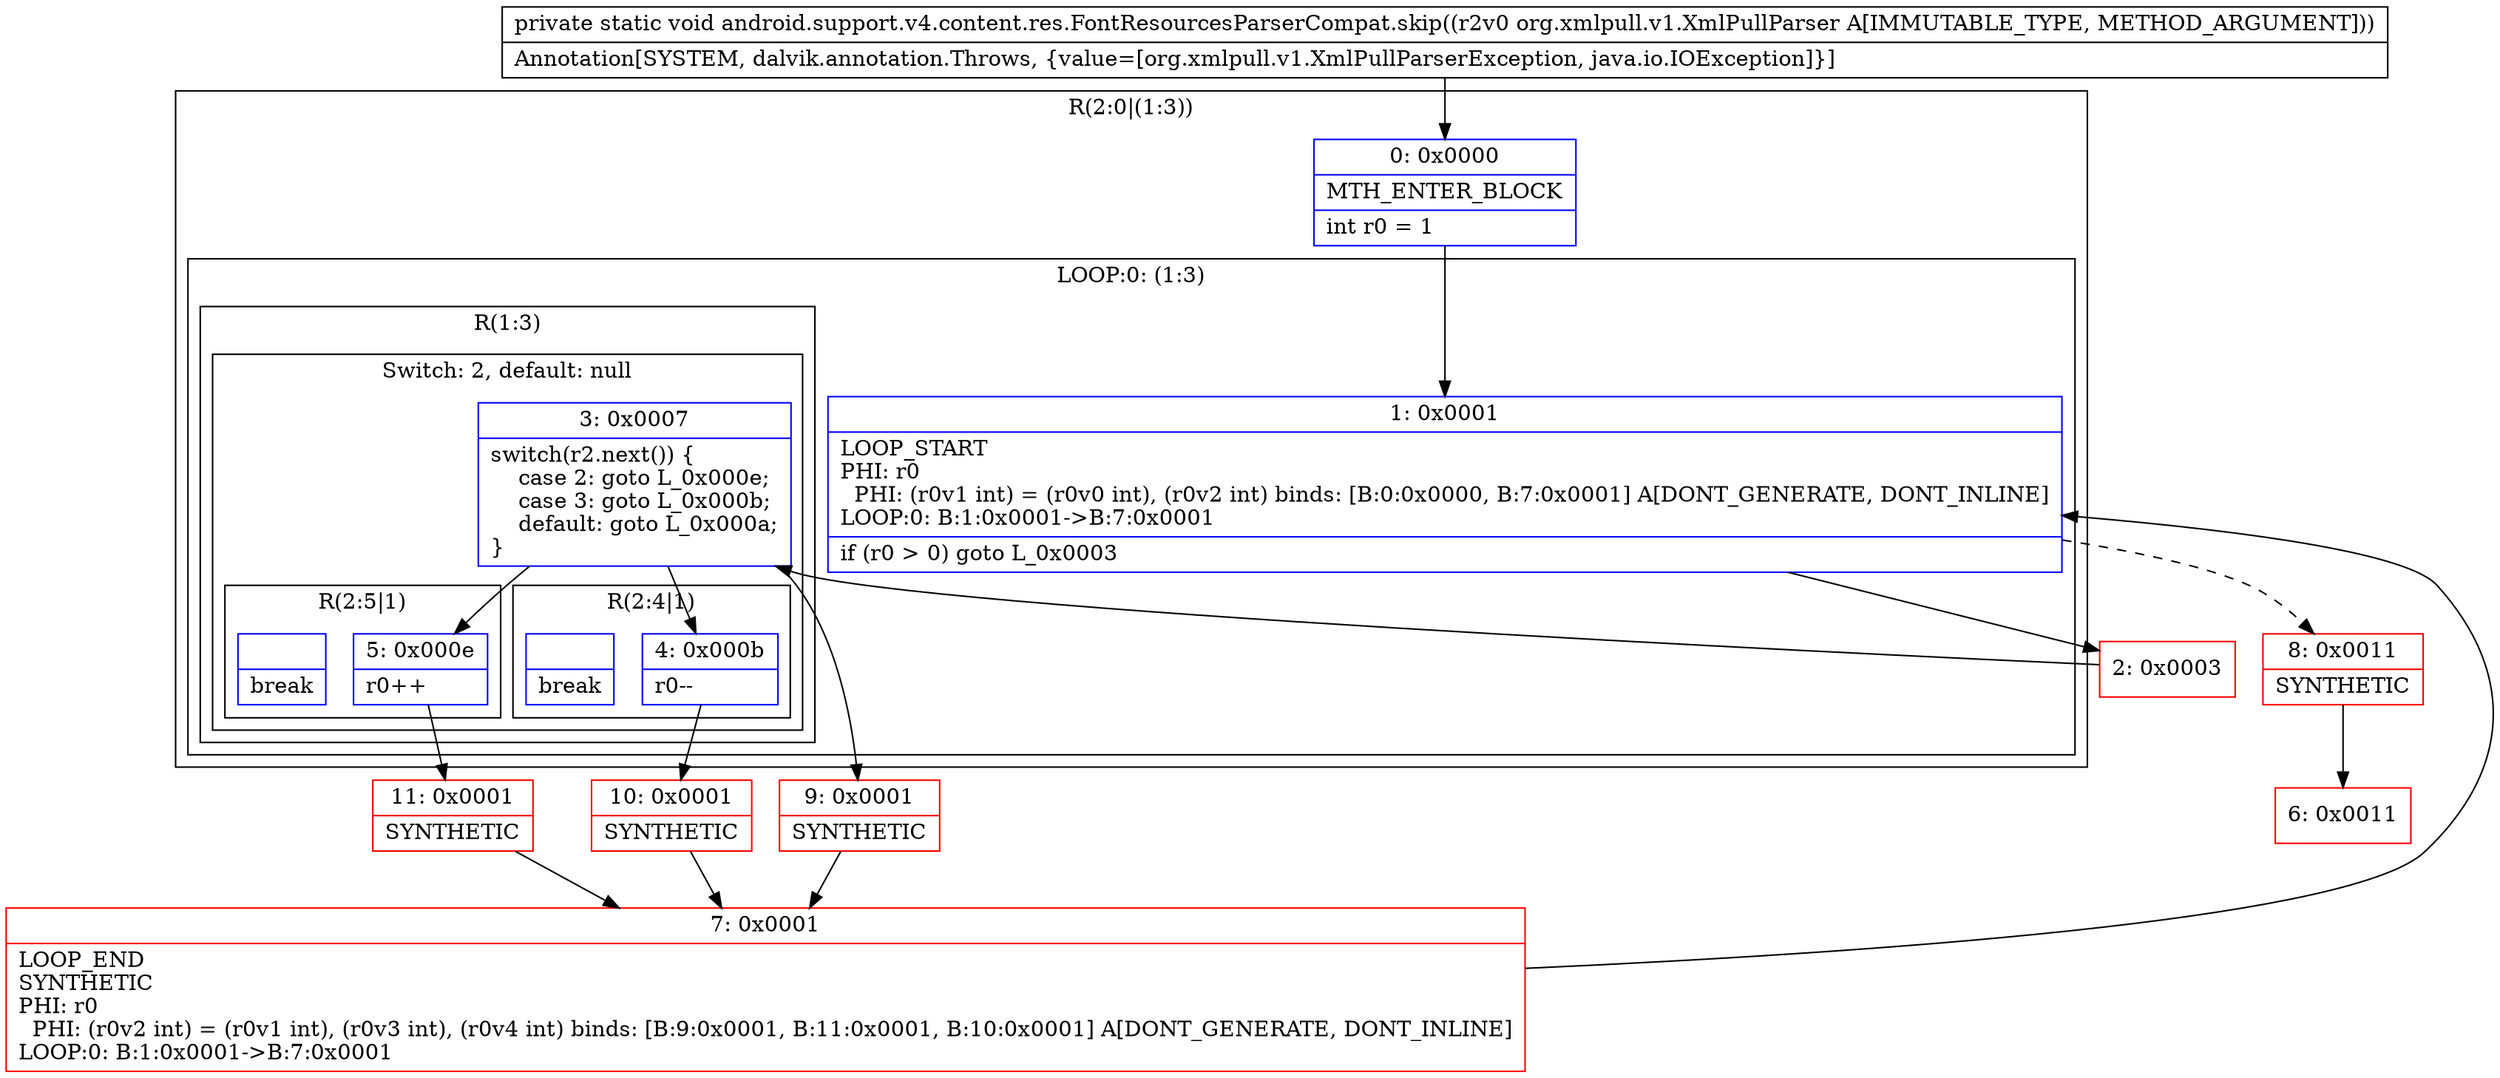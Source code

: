 digraph "CFG forandroid.support.v4.content.res.FontResourcesParserCompat.skip(Lorg\/xmlpull\/v1\/XmlPullParser;)V" {
subgraph cluster_Region_1473999069 {
label = "R(2:0|(1:3))";
node [shape=record,color=blue];
Node_0 [shape=record,label="{0\:\ 0x0000|MTH_ENTER_BLOCK\l|int r0 = 1\l}"];
subgraph cluster_LoopRegion_51953663 {
label = "LOOP:0: (1:3)";
node [shape=record,color=blue];
Node_1 [shape=record,label="{1\:\ 0x0001|LOOP_START\lPHI: r0 \l  PHI: (r0v1 int) = (r0v0 int), (r0v2 int) binds: [B:0:0x0000, B:7:0x0001] A[DONT_GENERATE, DONT_INLINE]\lLOOP:0: B:1:0x0001\-\>B:7:0x0001\l|if (r0 \> 0) goto L_0x0003\l}"];
subgraph cluster_Region_1495062146 {
label = "R(1:3)";
node [shape=record,color=blue];
subgraph cluster_SwitchRegion_808978342 {
label = "Switch: 2, default: null";
node [shape=record,color=blue];
Node_3 [shape=record,label="{3\:\ 0x0007|switch(r2.next()) \{\l    case 2: goto L_0x000e;\l    case 3: goto L_0x000b;\l    default: goto L_0x000a;\l\}\l}"];
subgraph cluster_Region_20120883 {
label = "R(2:5|1)";
node [shape=record,color=blue];
Node_5 [shape=record,label="{5\:\ 0x000e|r0++\l}"];
Node_InsnContainer_1451722628 [shape=record,label="{|break\l}"];
}
subgraph cluster_Region_1916166569 {
label = "R(2:4|1)";
node [shape=record,color=blue];
Node_4 [shape=record,label="{4\:\ 0x000b|r0\-\-\l}"];
Node_InsnContainer_2035518583 [shape=record,label="{|break\l}"];
}
}
}
}
}
Node_2 [shape=record,color=red,label="{2\:\ 0x0003}"];
Node_6 [shape=record,color=red,label="{6\:\ 0x0011}"];
Node_7 [shape=record,color=red,label="{7\:\ 0x0001|LOOP_END\lSYNTHETIC\lPHI: r0 \l  PHI: (r0v2 int) = (r0v1 int), (r0v3 int), (r0v4 int) binds: [B:9:0x0001, B:11:0x0001, B:10:0x0001] A[DONT_GENERATE, DONT_INLINE]\lLOOP:0: B:1:0x0001\-\>B:7:0x0001\l}"];
Node_8 [shape=record,color=red,label="{8\:\ 0x0011|SYNTHETIC\l}"];
Node_9 [shape=record,color=red,label="{9\:\ 0x0001|SYNTHETIC\l}"];
Node_10 [shape=record,color=red,label="{10\:\ 0x0001|SYNTHETIC\l}"];
Node_11 [shape=record,color=red,label="{11\:\ 0x0001|SYNTHETIC\l}"];
MethodNode[shape=record,label="{private static void android.support.v4.content.res.FontResourcesParserCompat.skip((r2v0 org.xmlpull.v1.XmlPullParser A[IMMUTABLE_TYPE, METHOD_ARGUMENT]))  | Annotation[SYSTEM, dalvik.annotation.Throws, \{value=[org.xmlpull.v1.XmlPullParserException, java.io.IOException]\}]\l}"];
MethodNode -> Node_0;
Node_0 -> Node_1;
Node_1 -> Node_2;
Node_1 -> Node_8[style=dashed];
Node_3 -> Node_4;
Node_3 -> Node_5;
Node_3 -> Node_9;
Node_5 -> Node_11;
Node_4 -> Node_10;
Node_2 -> Node_3;
Node_7 -> Node_1;
Node_8 -> Node_6;
Node_9 -> Node_7;
Node_10 -> Node_7;
Node_11 -> Node_7;
}

